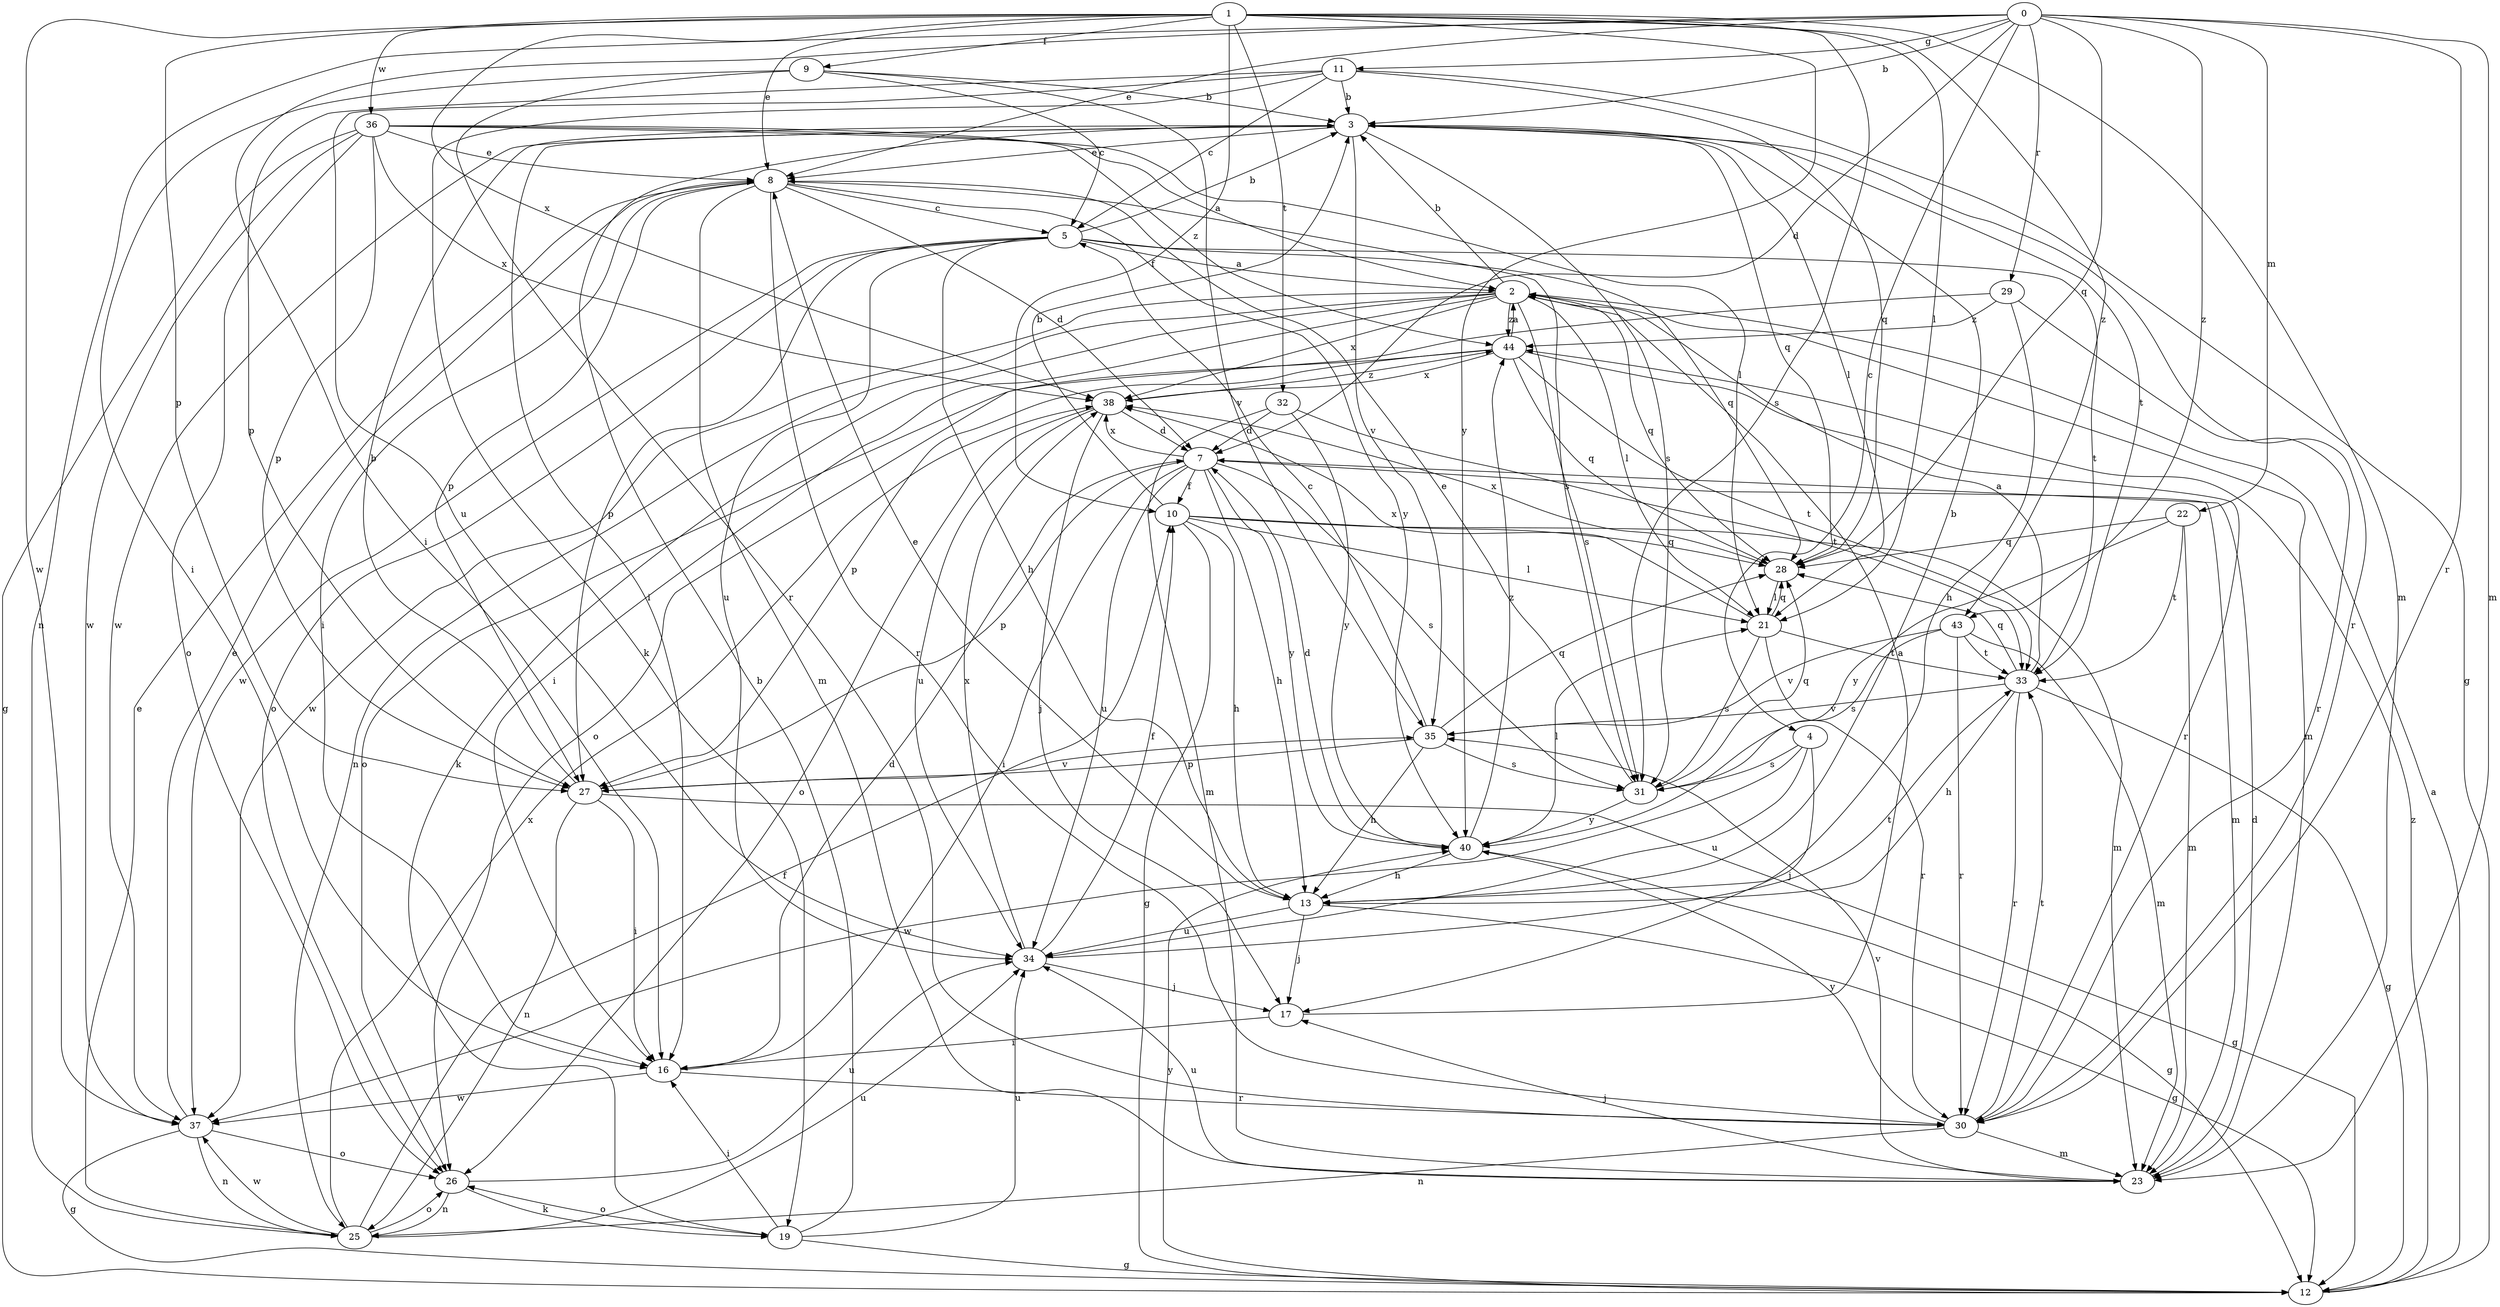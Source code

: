 strict digraph  {
0;
1;
2;
3;
4;
5;
7;
8;
9;
10;
11;
12;
13;
16;
17;
19;
21;
22;
23;
25;
26;
27;
28;
29;
30;
31;
32;
33;
34;
35;
36;
37;
38;
40;
43;
44;
0 -> 3  [label=b];
0 -> 4  [label=c];
0 -> 7  [label=d];
0 -> 8  [label=e];
0 -> 11  [label=g];
0 -> 16  [label=i];
0 -> 22  [label=m];
0 -> 23  [label=m];
0 -> 25  [label=n];
0 -> 28  [label=q];
0 -> 29  [label=r];
0 -> 30  [label=r];
0 -> 43  [label=z];
1 -> 8  [label=e];
1 -> 9  [label=f];
1 -> 10  [label=f];
1 -> 21  [label=l];
1 -> 23  [label=m];
1 -> 27  [label=p];
1 -> 31  [label=s];
1 -> 32  [label=t];
1 -> 36  [label=w];
1 -> 37  [label=w];
1 -> 38  [label=x];
1 -> 40  [label=y];
1 -> 43  [label=z];
2 -> 3  [label=b];
2 -> 16  [label=i];
2 -> 19  [label=k];
2 -> 21  [label=l];
2 -> 23  [label=m];
2 -> 25  [label=n];
2 -> 28  [label=q];
2 -> 31  [label=s];
2 -> 37  [label=w];
2 -> 38  [label=x];
2 -> 44  [label=z];
3 -> 8  [label=e];
3 -> 16  [label=i];
3 -> 21  [label=l];
3 -> 28  [label=q];
3 -> 30  [label=r];
3 -> 31  [label=s];
3 -> 33  [label=t];
3 -> 35  [label=v];
3 -> 37  [label=w];
4 -> 17  [label=j];
4 -> 31  [label=s];
4 -> 34  [label=u];
4 -> 37  [label=w];
5 -> 2  [label=a];
5 -> 3  [label=b];
5 -> 13  [label=h];
5 -> 26  [label=o];
5 -> 27  [label=p];
5 -> 28  [label=q];
5 -> 33  [label=t];
5 -> 34  [label=u];
5 -> 37  [label=w];
7 -> 10  [label=f];
7 -> 13  [label=h];
7 -> 16  [label=i];
7 -> 23  [label=m];
7 -> 27  [label=p];
7 -> 31  [label=s];
7 -> 34  [label=u];
7 -> 38  [label=x];
7 -> 40  [label=y];
8 -> 5  [label=c];
8 -> 7  [label=d];
8 -> 16  [label=i];
8 -> 23  [label=m];
8 -> 27  [label=p];
8 -> 30  [label=r];
8 -> 31  [label=s];
8 -> 40  [label=y];
9 -> 3  [label=b];
9 -> 5  [label=c];
9 -> 16  [label=i];
9 -> 30  [label=r];
9 -> 35  [label=v];
10 -> 3  [label=b];
10 -> 12  [label=g];
10 -> 13  [label=h];
10 -> 21  [label=l];
10 -> 23  [label=m];
10 -> 28  [label=q];
11 -> 3  [label=b];
11 -> 5  [label=c];
11 -> 12  [label=g];
11 -> 19  [label=k];
11 -> 27  [label=p];
11 -> 28  [label=q];
11 -> 34  [label=u];
12 -> 2  [label=a];
12 -> 40  [label=y];
12 -> 44  [label=z];
13 -> 3  [label=b];
13 -> 8  [label=e];
13 -> 12  [label=g];
13 -> 17  [label=j];
13 -> 34  [label=u];
16 -> 7  [label=d];
16 -> 30  [label=r];
16 -> 37  [label=w];
17 -> 2  [label=a];
17 -> 16  [label=i];
19 -> 3  [label=b];
19 -> 12  [label=g];
19 -> 16  [label=i];
19 -> 26  [label=o];
19 -> 34  [label=u];
21 -> 28  [label=q];
21 -> 30  [label=r];
21 -> 31  [label=s];
21 -> 33  [label=t];
21 -> 38  [label=x];
22 -> 23  [label=m];
22 -> 28  [label=q];
22 -> 33  [label=t];
22 -> 40  [label=y];
23 -> 7  [label=d];
23 -> 17  [label=j];
23 -> 34  [label=u];
23 -> 35  [label=v];
25 -> 8  [label=e];
25 -> 10  [label=f];
25 -> 26  [label=o];
25 -> 34  [label=u];
25 -> 37  [label=w];
25 -> 38  [label=x];
26 -> 19  [label=k];
26 -> 25  [label=n];
26 -> 34  [label=u];
27 -> 3  [label=b];
27 -> 12  [label=g];
27 -> 16  [label=i];
27 -> 25  [label=n];
27 -> 35  [label=v];
28 -> 21  [label=l];
28 -> 38  [label=x];
29 -> 13  [label=h];
29 -> 26  [label=o];
29 -> 30  [label=r];
29 -> 44  [label=z];
30 -> 23  [label=m];
30 -> 25  [label=n];
30 -> 33  [label=t];
30 -> 40  [label=y];
31 -> 8  [label=e];
31 -> 28  [label=q];
31 -> 40  [label=y];
32 -> 7  [label=d];
32 -> 23  [label=m];
32 -> 33  [label=t];
32 -> 40  [label=y];
33 -> 2  [label=a];
33 -> 12  [label=g];
33 -> 13  [label=h];
33 -> 28  [label=q];
33 -> 30  [label=r];
33 -> 35  [label=v];
34 -> 10  [label=f];
34 -> 17  [label=j];
34 -> 33  [label=t];
34 -> 38  [label=x];
35 -> 5  [label=c];
35 -> 13  [label=h];
35 -> 27  [label=p];
35 -> 28  [label=q];
35 -> 31  [label=s];
36 -> 2  [label=a];
36 -> 8  [label=e];
36 -> 12  [label=g];
36 -> 21  [label=l];
36 -> 26  [label=o];
36 -> 27  [label=p];
36 -> 37  [label=w];
36 -> 38  [label=x];
36 -> 44  [label=z];
37 -> 8  [label=e];
37 -> 12  [label=g];
37 -> 25  [label=n];
37 -> 26  [label=o];
38 -> 7  [label=d];
38 -> 17  [label=j];
38 -> 26  [label=o];
38 -> 34  [label=u];
38 -> 44  [label=z];
40 -> 7  [label=d];
40 -> 12  [label=g];
40 -> 13  [label=h];
40 -> 21  [label=l];
40 -> 44  [label=z];
43 -> 23  [label=m];
43 -> 30  [label=r];
43 -> 31  [label=s];
43 -> 33  [label=t];
43 -> 35  [label=v];
44 -> 2  [label=a];
44 -> 26  [label=o];
44 -> 27  [label=p];
44 -> 28  [label=q];
44 -> 30  [label=r];
44 -> 33  [label=t];
44 -> 38  [label=x];
}
